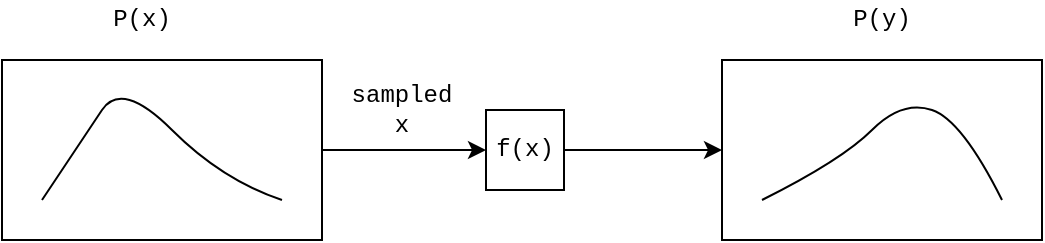 <mxfile version="12.2.4" pages="1"><diagram id="OUtct8mDHnI85Z3dw2Si" name="Page-1"><mxGraphModel dx="685" dy="395" grid="1" gridSize="10" guides="1" tooltips="1" connect="1" arrows="1" fold="1" page="1" pageScale="1" pageWidth="827" pageHeight="1169" math="0" shadow="0"><root><mxCell id="0"/><mxCell id="1" parent="0"/><mxCell id="4" value="" style="rounded=0;whiteSpace=wrap;html=1;fontFamily=Courier New;" parent="1" vertex="1"><mxGeometry x="40" y="130" width="160" height="90" as="geometry"/></mxCell><mxCell id="3" value="" style="curved=1;endArrow=none;html=1;endFill=0;fontFamily=Courier New;" parent="1" edge="1"><mxGeometry width="50" height="50" relative="1" as="geometry"><mxPoint x="180" y="200" as="sourcePoint"/><mxPoint x="60" y="200" as="targetPoint"/><Array as="points"><mxPoint x="150" y="190"/><mxPoint x="100" y="140"/><mxPoint x="80" y="170"/></Array></mxGeometry></mxCell><mxCell id="5" value="f(x)" style="rounded=0;whiteSpace=wrap;html=1;fontFamily=Courier New;" parent="1" vertex="1"><mxGeometry x="282" y="155" width="39" height="40" as="geometry"/></mxCell><mxCell id="6" value="" style="endArrow=classic;html=1;exitX=1;exitY=0.5;exitDx=0;exitDy=0;entryX=0;entryY=0.5;entryDx=0;entryDy=0;fontFamily=Courier New;" parent="1" source="4" target="5" edge="1"><mxGeometry width="50" height="50" relative="1" as="geometry"><mxPoint x="70" y="290" as="sourcePoint"/><mxPoint x="120" y="240" as="targetPoint"/></mxGeometry></mxCell><mxCell id="10" value="" style="endArrow=classic;html=1;exitX=1;exitY=0.5;exitDx=0;exitDy=0;entryX=0;entryY=0.5;entryDx=0;entryDy=0;fontFamily=Courier New;" parent="1" source="5" edge="1"><mxGeometry width="50" height="50" relative="1" as="geometry"><mxPoint x="70" y="290" as="sourcePoint"/><mxPoint x="400" y="175" as="targetPoint"/></mxGeometry></mxCell><mxCell id="11" value="" style="rounded=0;whiteSpace=wrap;html=1;fontFamily=Courier New;" parent="1" vertex="1"><mxGeometry x="400" y="130" width="160" height="90" as="geometry"/></mxCell><mxCell id="12" value="" style="curved=1;endArrow=none;html=1;endFill=0;fontFamily=Courier New;" parent="1" edge="1"><mxGeometry width="50" height="50" relative="1" as="geometry"><mxPoint x="540" y="200" as="sourcePoint"/><mxPoint x="420" y="200" as="targetPoint"/><Array as="points"><mxPoint x="520" y="160"/><mxPoint x="490" y="150"/><mxPoint x="460" y="180"/></Array></mxGeometry></mxCell><mxCell id="13" value="P(x)" style="text;html=1;strokeColor=none;fillColor=none;align=center;verticalAlign=middle;whiteSpace=wrap;rounded=0;fontFamily=Courier New;" parent="1" vertex="1"><mxGeometry x="90" y="100" width="40" height="20" as="geometry"/></mxCell><mxCell id="14" value="P(y)" style="text;html=1;strokeColor=none;fillColor=none;align=center;verticalAlign=middle;whiteSpace=wrap;rounded=0;fontFamily=Courier New;" parent="1" vertex="1"><mxGeometry x="460" y="100" width="40" height="20" as="geometry"/></mxCell><mxCell id="15" value="sampled&lt;br&gt;x" style="text;html=1;strokeColor=none;fillColor=none;align=center;verticalAlign=middle;whiteSpace=wrap;rounded=0;fontFamily=Courier New;" parent="1" vertex="1"><mxGeometry x="220" y="145" width="40" height="20" as="geometry"/></mxCell></root></mxGraphModel></diagram></mxfile>